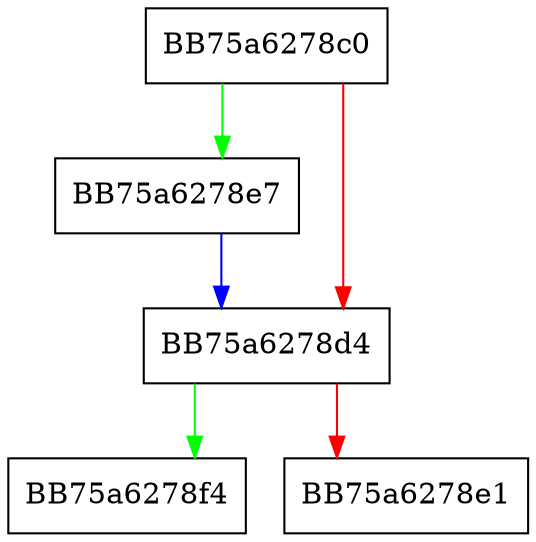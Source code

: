 digraph SetThreadSp {
  node [shape="box"];
  graph [splines=ortho];
  BB75a6278c0 -> BB75a6278e7 [color="green"];
  BB75a6278c0 -> BB75a6278d4 [color="red"];
  BB75a6278d4 -> BB75a6278f4 [color="green"];
  BB75a6278d4 -> BB75a6278e1 [color="red"];
  BB75a6278e7 -> BB75a6278d4 [color="blue"];
}